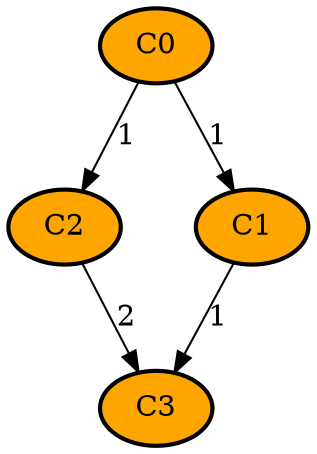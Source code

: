 digraph G{
    node [style="bold,filled",color=black,fillcolor=orange];
    compoud=true;
    {rank=same C2 C1};
    C2:e->C1:w[style=invis];
    C0->C1[label=1];
    C0->C2[label=1];
    C2->C3[label=2];
    C1->C3[label=1];
}
